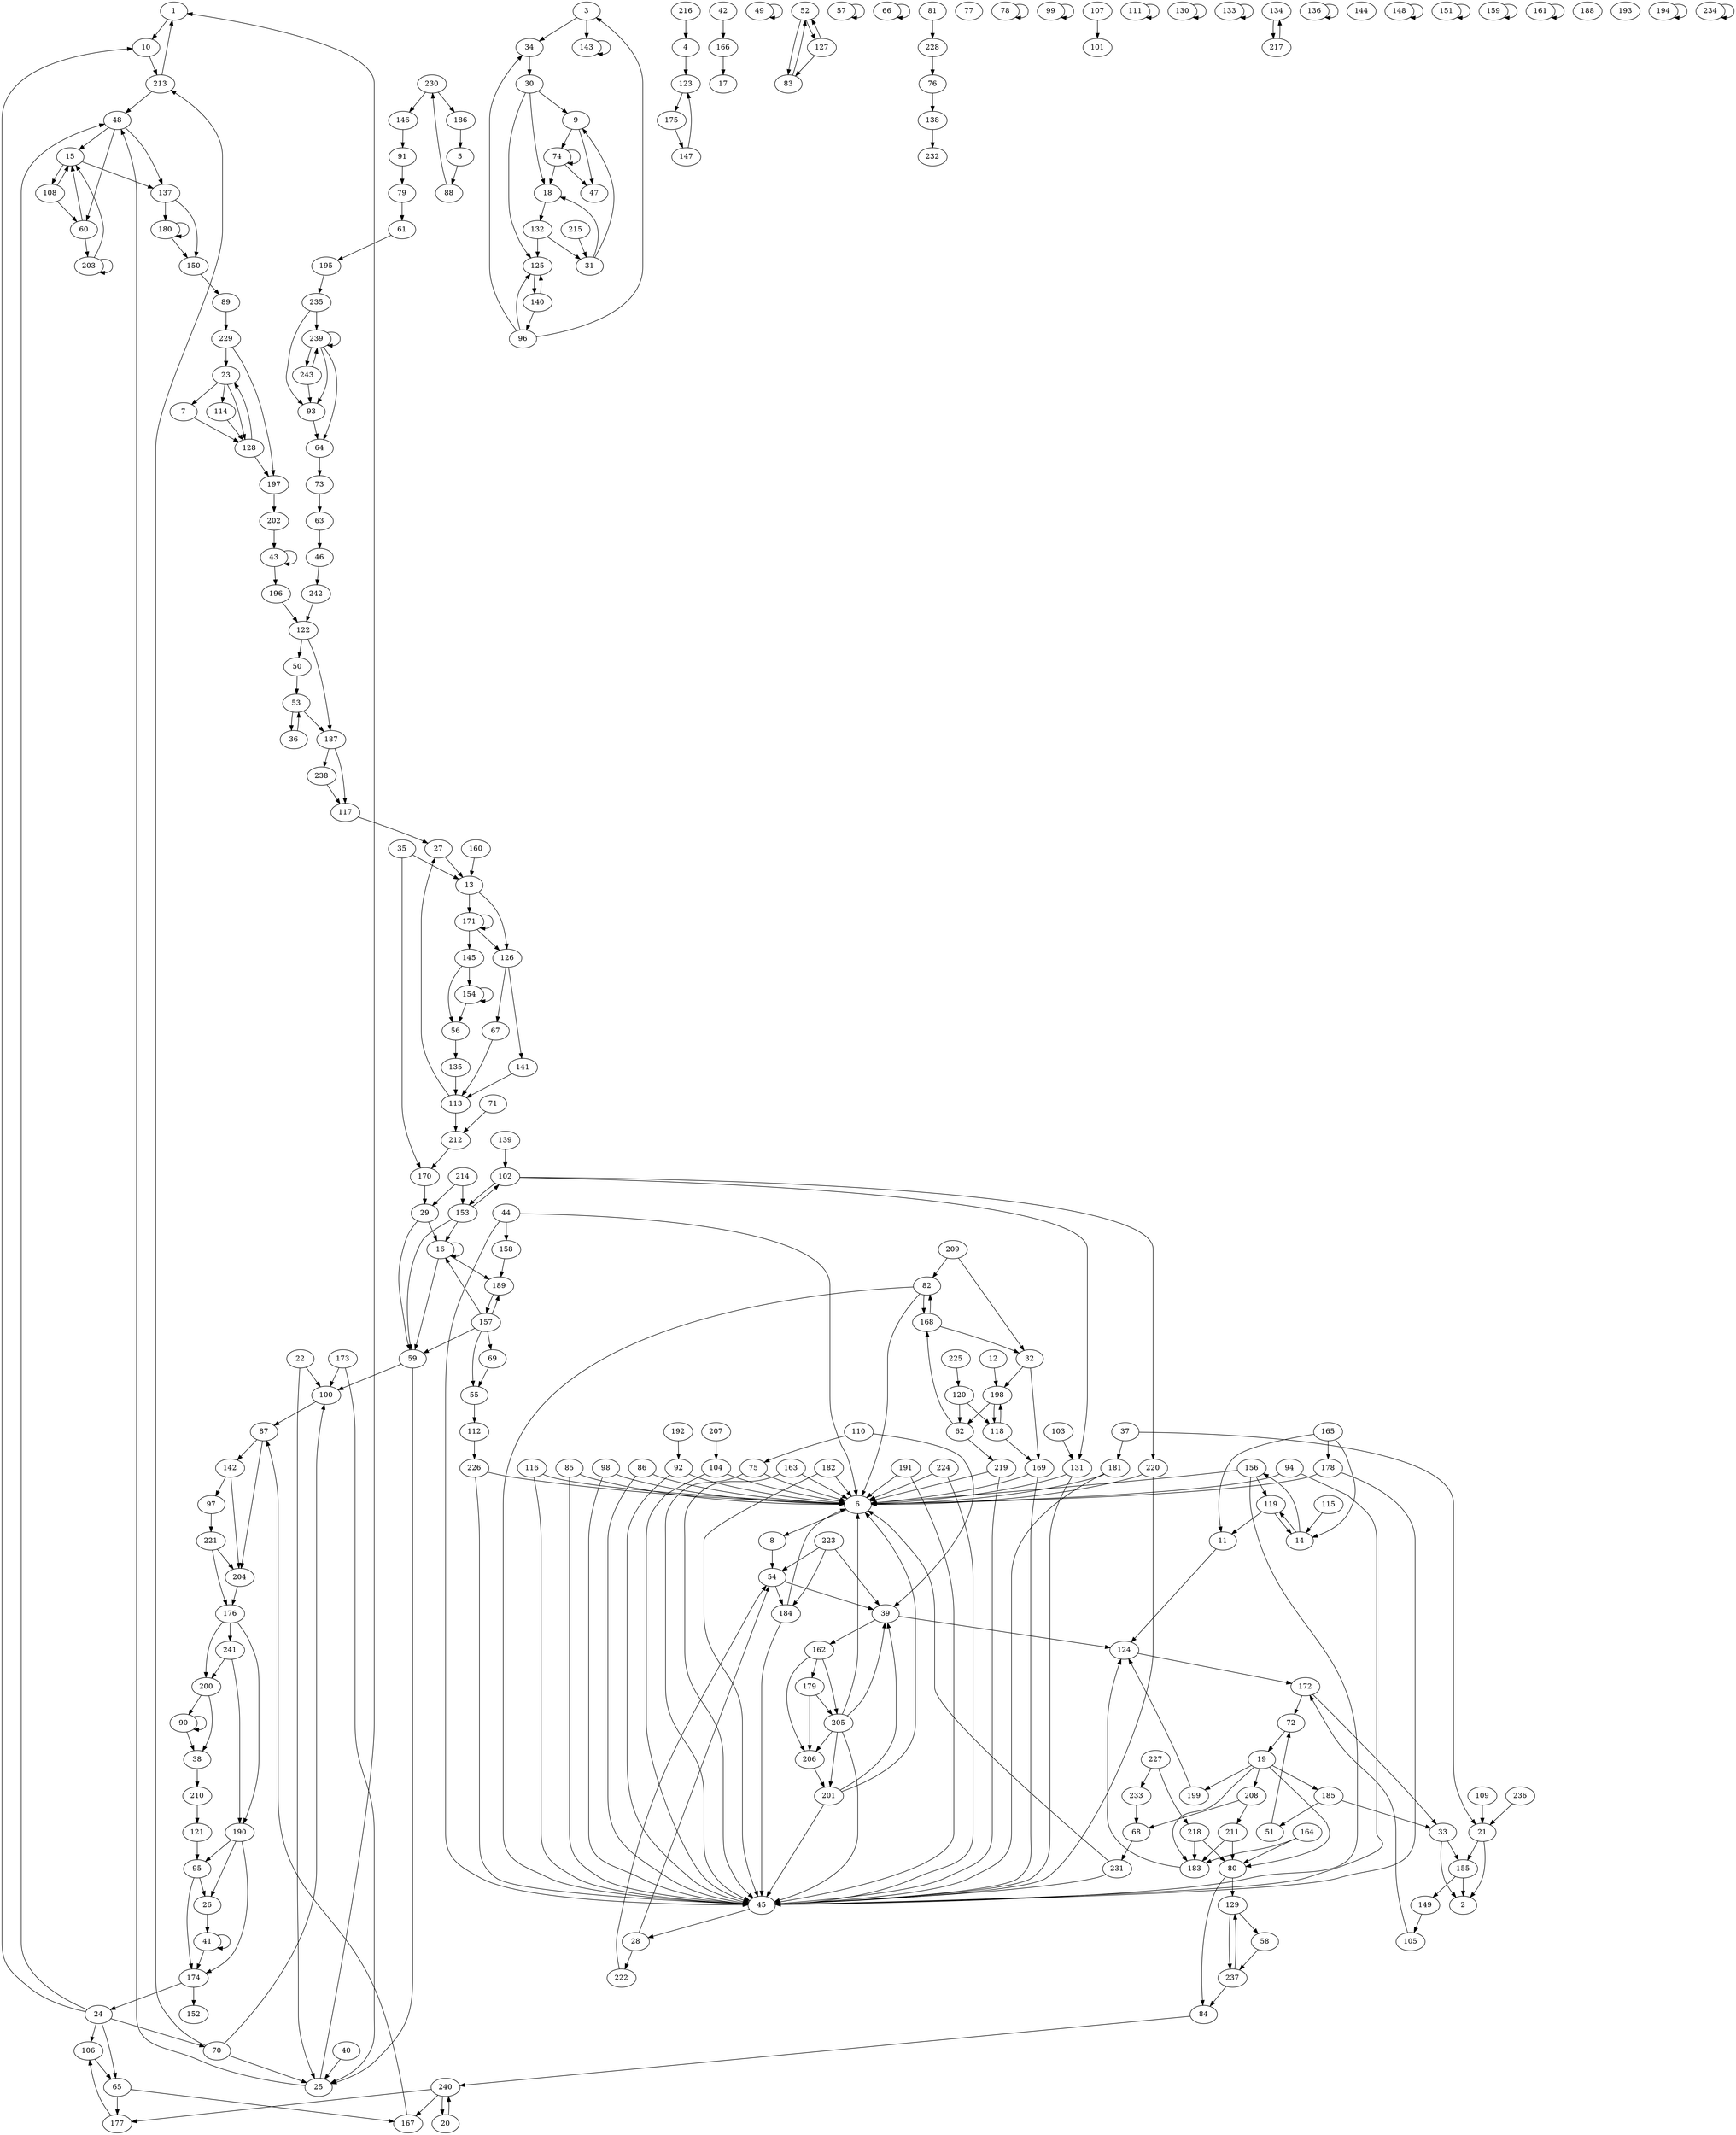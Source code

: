 strict digraph {
  1
  2
  3
  4
  5
  6
  7
  8
  9
  10
  11
  12
  13
  14
  15
  16
  17
  18
  19
  20
  21
  22
  23
  24
  25
  26
  27
  28
  29
  30
  31
  32
  33
  34
  35
  36
  37
  38
  39
  40
  41
  42
  43
  44
  45
  46
  47
  48
  49
  50
  51
  52
  53
  54
  55
  56
  57
  58
  59
  60
  61
  62
  63
  64
  65
  66
  67
  68
  69
  70
  71
  72
  73
  74
  75
  76
  77
  78
  79
  80
  81
  82
  83
  84
  85
  86
  87
  88
  89
  90
  91
  92
  93
  94
  95
  96
  97
  98
  99
  100
  101
  102
  103
  104
  105
  106
  107
  108
  109
  110
  111
  112
  113
  114
  115
  116
  117
  118
  119
  120
  121
  122
  123
  124
  125
  126
  127
  128
  129
  130
  131
  132
  133
  134
  135
  136
  137
  138
  139
  140
  141
  142
  143
  144
  145
  146
  147
  148
  149
  150
  151
  152
  153
  154
  155
  156
  157
  158
  159
  160
  161
  162
  163
  164
  165
  166
  167
  168
  169
  170
  171
  172
  173
  174
  175
  176
  177
  178
  179
  180
  181
  182
  183
  184
  185
  186
  187
  188
  189
  190
  191
  192
  193
  194
  195
  196
  197
  198
  199
  200
  201
  202
  203
  204
  205
  206
  207
  208
  209
  210
  211
  212
  213
  214
  215
  216
  217
  218
  219
  220
  221
  222
  223
  224
  225
  226
  227
  228
  229
  230
  231
  232
  233
  234
  235
  236
  237
  238
  239
  240
  241
  242
  243
  1 -> 10
  3 -> 34
  3 -> 143
  4 -> 123
  5 -> 88
  6 -> 8
  7 -> 128
  8 -> 54
  9 -> 74
  9 -> 47
  10 -> 213
  11 -> 124
  12 -> 198
  13 -> 171
  13 -> 126
  14 -> 119
  14 -> 156
  14 -> 119
  14 -> 156
  15 -> 108
  15 -> 137
  16 -> 189
  16 -> 16
  16 -> 59
  18 -> 132
  19 -> 185
  19 -> 199
  19 -> 199
  19 -> 208
  19 -> 183
  19 -> 80
  20 -> 240
  21 -> 2
  21 -> 155
  22 -> 25
  22 -> 100
  23 -> 114
  23 -> 7
  23 -> 128
  23 -> 7
  24 -> 106
  24 -> 65
  24 -> 48
  24 -> 10
  24 -> 70
  25 -> 1
  25 -> 48
  26 -> 41
  27 -> 13
  28 -> 54
  28 -> 54
  28 -> 222
  29 -> 59
  29 -> 16
  30 -> 125
  30 -> 18
  30 -> 9
  31 -> 18
  31 -> 9
  32 -> 198
  32 -> 169
  33 -> 2
  33 -> 155
  34 -> 30
  35 -> 170
  35 -> 13
  36 -> 53
  37 -> 181
  37 -> 21
  38 -> 210
  39 -> 124
  39 -> 162
  40 -> 25
  41 -> 174
  41 -> 41
  42 -> 166
  43 -> 43
  43 -> 196
  44 -> 158
  44 -> 6
  44 -> 45
  45 -> 28
  46 -> 242
  48 -> 137
  48 -> 15
  48 -> 60
  49 -> 49
  50 -> 53
  51 -> 72
  52 -> 127
  52 -> 83
  53 -> 187
  53 -> 36
  54 -> 39
  54 -> 184
  55 -> 112
  56 -> 135
  57 -> 57
  58 -> 237
  59 -> 25
  59 -> 100
  60 -> 203
  60 -> 15
  61 -> 195
  62 -> 168
  62 -> 219
  63 -> 46
  64 -> 73
  64 -> 73
  65 -> 177
  65 -> 167
  66 -> 66
  67 -> 113
  68 -> 231
  69 -> 55
  70 -> 213
  70 -> 25
  70 -> 100
  71 -> 212
  72 -> 19
  73 -> 63
  74 -> 18
  74 -> 74
  74 -> 47
  75 -> 6
  75 -> 45
  76 -> 138
  78 -> 78
  79 -> 61
  80 -> 84
  80 -> 129
  81 -> 228
  82 -> 168
  82 -> 6
  82 -> 45
  83 -> 52
  84 -> 240
  85 -> 6
  85 -> 45
  86 -> 6
  86 -> 45
  87 -> 142
  87 -> 204
  88 -> 230
  89 -> 229
  90 -> 38
  90 -> 90
  91 -> 79
  92 -> 6
  92 -> 45
  93 -> 64
  94 -> 6
  94 -> 45
  95 -> 174
  95 -> 26
  96 -> 125
  96 -> 125
  96 -> 3
  96 -> 34
  97 -> 221
  98 -> 6
  98 -> 45
  99 -> 99
  100 -> 87
  102 -> 153
  102 -> 131
  102 -> 220
  103 -> 131
  104 -> 6
  104 -> 45
  105 -> 172
  106 -> 65
  107 -> 101
  108 -> 15
  108 -> 60
  109 -> 21
  110 -> 39
  110 -> 75
  111 -> 111
  112 -> 226
  113 -> 212
  113 -> 27
  114 -> 128
  115 -> 14
  116 -> 6
  116 -> 45
  117 -> 27
  118 -> 198
  118 -> 169
  119 -> 11
  119 -> 14
  120 -> 118
  120 -> 62
  121 -> 95
  122 -> 187
  122 -> 50
  123 -> 175
  124 -> 172
  125 -> 140
  126 -> 67
  126 -> 141
  127 -> 83
  127 -> 52
  128 -> 197
  128 -> 23
  129 -> 237
  129 -> 58
  129 -> 237
  129 -> 58
  130 -> 130
  131 -> 6
  131 -> 45
  132 -> 31
  132 -> 125
  133 -> 133
  134 -> 217
  135 -> 113
  136 -> 136
  137 -> 150
  137 -> 180
  137 -> 150
  138 -> 232
  139 -> 102
  140 -> 125
  140 -> 96
  141 -> 113
  142 -> 204
  142 -> 97
  143 -> 143
  145 -> 56
  145 -> 154
  146 -> 91
  147 -> 123
  148 -> 148
  149 -> 105
  150 -> 89
  151 -> 151
  153 -> 102
  153 -> 59
  153 -> 16
  154 -> 56
  154 -> 154
  155 -> 149
  155 -> 149
  155 -> 2
  156 -> 119
  156 -> 6
  156 -> 45
  157 -> 69
  157 -> 55
  157 -> 189
  157 -> 16
  157 -> 59
  158 -> 189
  159 -> 159
  160 -> 13
  161 -> 161
  162 -> 179
  162 -> 179
  162 -> 206
  162 -> 205
  163 -> 6
  163 -> 45
  164 -> 183
  164 -> 80
  165 -> 178
  165 -> 11
  165 -> 14
  166 -> 17
  166 -> 17
  166 -> 17
  167 -> 87
  168 -> 32
  168 -> 82
  169 -> 6
  169 -> 45
  170 -> 29
  171 -> 171
  171 -> 126
  171 -> 145
  172 -> 33
  172 -> 72
  173 -> 25
  173 -> 100
  174 -> 24
  174 -> 152
  175 -> 147
  176 -> 241
  176 -> 190
  176 -> 200
  177 -> 106
  178 -> 6
  178 -> 45
  179 -> 206
  179 -> 205
  180 -> 180
  180 -> 150
  181 -> 6
  181 -> 45
  182 -> 6
  182 -> 45
  183 -> 124
  184 -> 6
  184 -> 45
  185 -> 33
  185 -> 51
  186 -> 5
  187 -> 117
  187 -> 238
  189 -> 157
  190 -> 95
  190 -> 174
  190 -> 26
  191 -> 6
  191 -> 45
  192 -> 92
  194 -> 194
  195 -> 235
  196 -> 122
  197 -> 202
  198 -> 118
  198 -> 62
  199 -> 124
  200 -> 38
  200 -> 90
  201 -> 39
  201 -> 39
  201 -> 6
  201 -> 45
  202 -> 43
  203 -> 203
  203 -> 15
  204 -> 176
  205 -> 206
  205 -> 201
  205 -> 39
  205 -> 39
  205 -> 6
  205 -> 45
  206 -> 201
  207 -> 104
  208 -> 211
  208 -> 68
  209 -> 32
  209 -> 82
  210 -> 121
  211 -> 183
  211 -> 80
  212 -> 170
  213 -> 1
  213 -> 48
  214 -> 29
  214 -> 153
  215 -> 31
  216 -> 4
  217 -> 134
  218 -> 183
  218 -> 80
  219 -> 6
  219 -> 45
  220 -> 6
  220 -> 45
  221 -> 204
  221 -> 176
  222 -> 54
  223 -> 54
  223 -> 54
  223 -> 39
  223 -> 184
  224 -> 6
  224 -> 45
  225 -> 120
  226 -> 6
  226 -> 45
  227 -> 233
  227 -> 218
  228 -> 76
  229 -> 197
  229 -> 23
  230 -> 186
  230 -> 146
  231 -> 6
  231 -> 45
  233 -> 68
  234 -> 234
  235 -> 93
  235 -> 239
  236 -> 21
  237 -> 84
  237 -> 129
  238 -> 117
  239 -> 243
  239 -> 64
  239 -> 93
  239 -> 239
  240 -> 20
  240 -> 177
  240 -> 167
  241 -> 200
  241 -> 190
  242 -> 122
  243 -> 93
  243 -> 239
}
